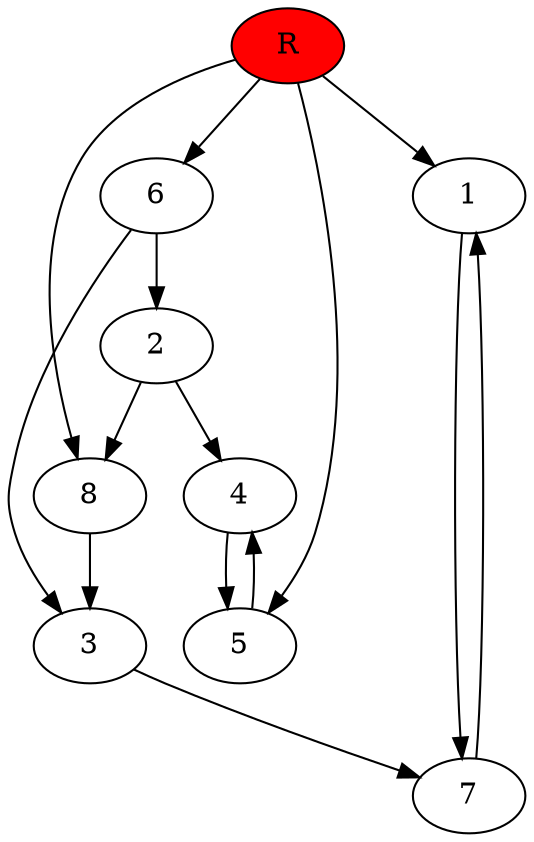digraph prb31036 {
	1
	2
	3
	4
	5
	6
	7
	8
	R [fillcolor="#ff0000" style=filled]
	1 -> 7
	2 -> 4
	2 -> 8
	3 -> 7
	4 -> 5
	5 -> 4
	6 -> 2
	6 -> 3
	7 -> 1
	8 -> 3
	R -> 1
	R -> 5
	R -> 6
	R -> 8
}
